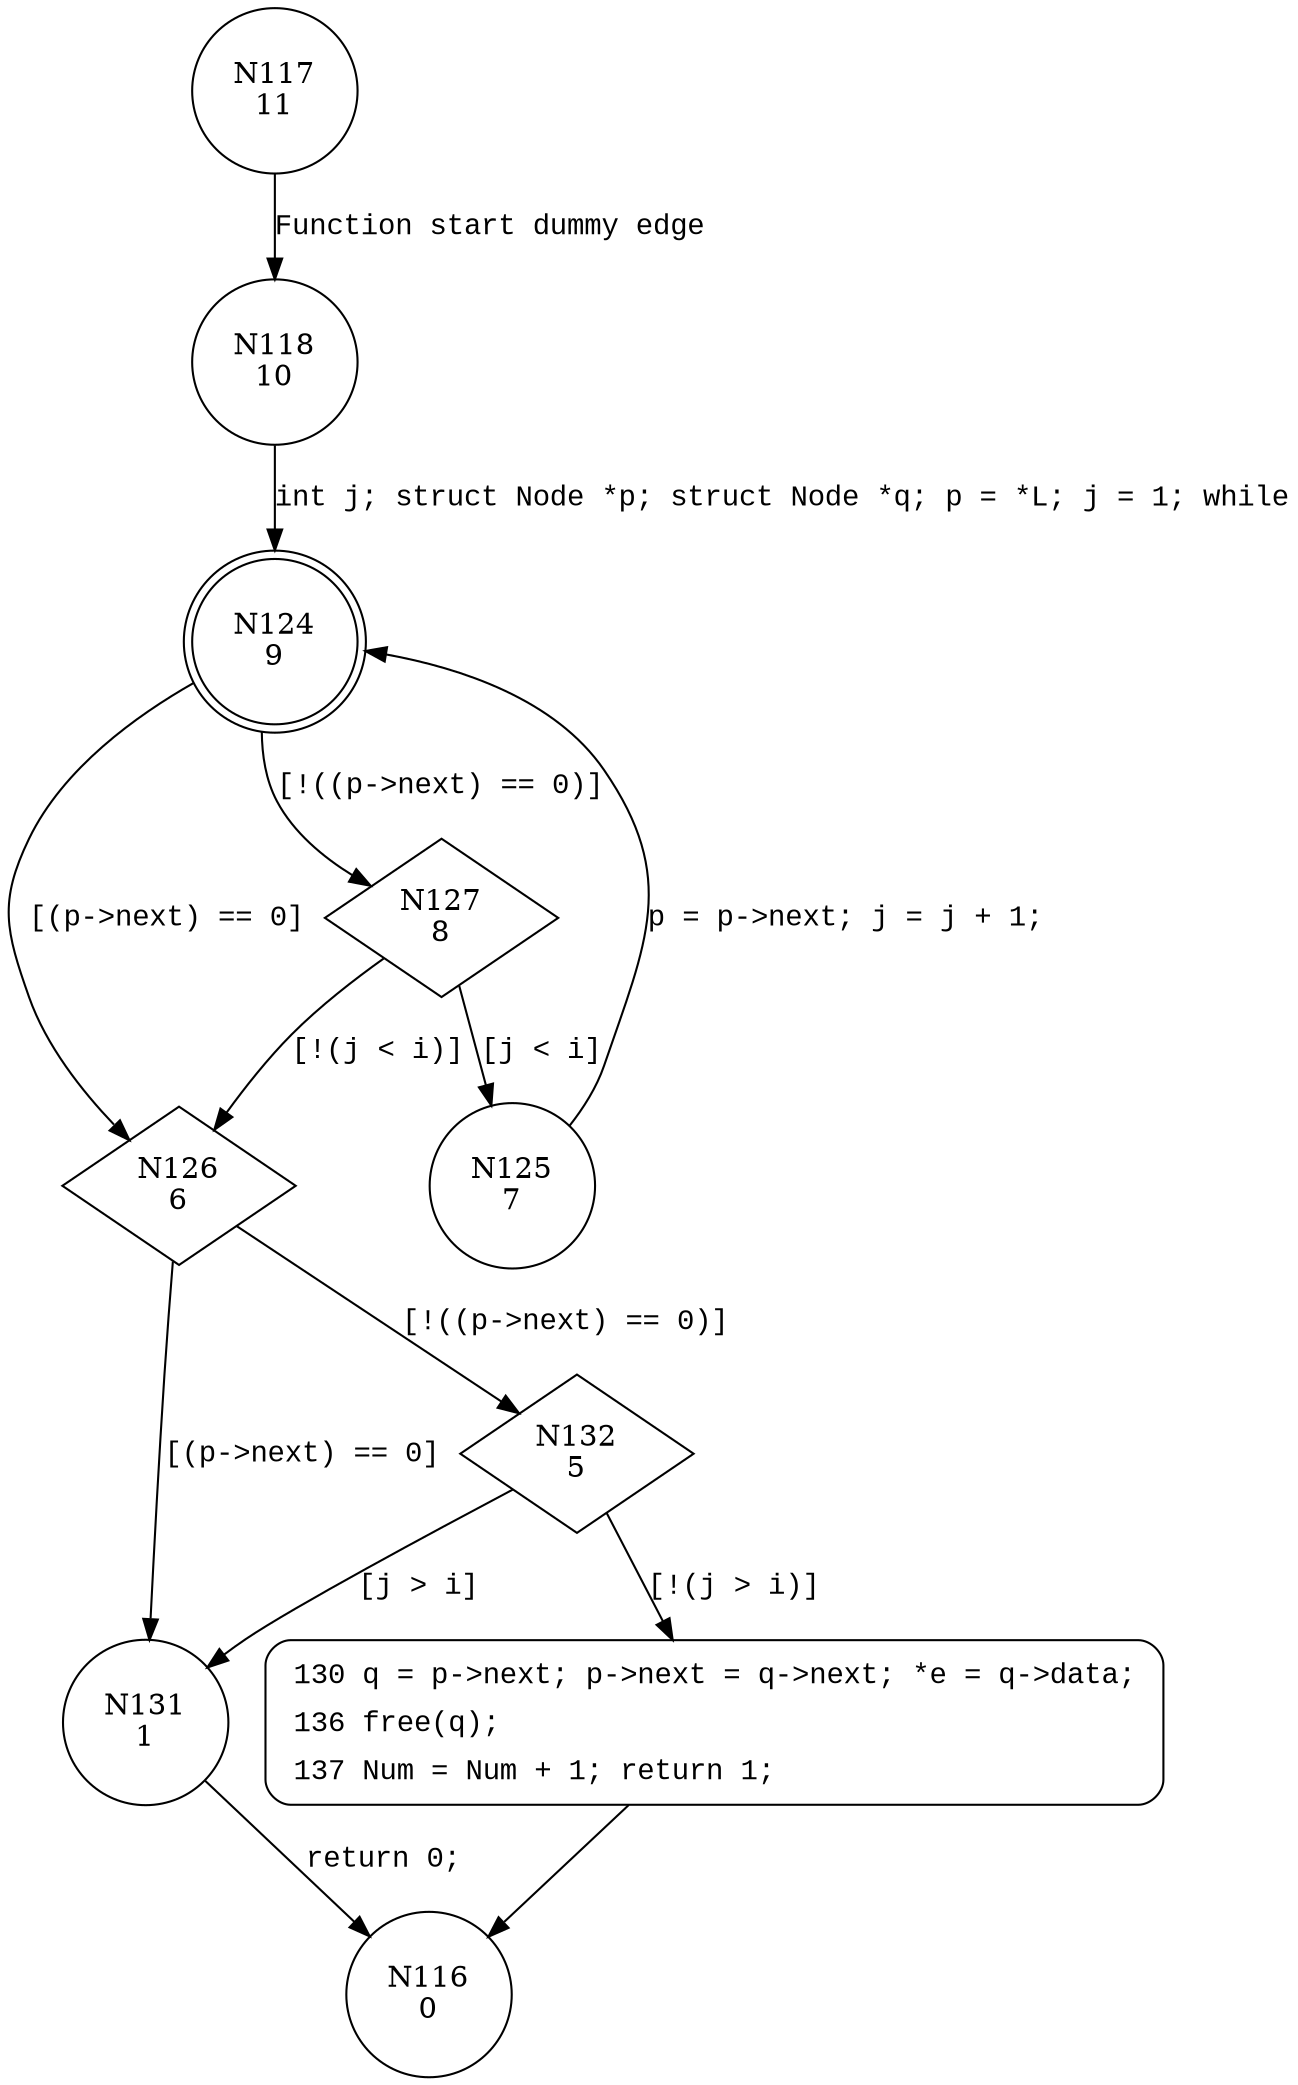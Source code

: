 digraph ListDelete {
117 [shape="circle" label="N117\n11"]
118 [shape="circle" label="N118\n10"]
124 [shape="doublecircle" label="N124\n9"]
126 [shape="diamond" label="N126\n6"]
127 [shape="diamond" label="N127\n8"]
125 [shape="circle" label="N125\n7"]
131 [shape="circle" label="N131\n1"]
132 [shape="diamond" label="N132\n5"]
130 [shape="circle" label="N130\n4"]
116 [shape="circle" label="N116\n0"]
130 [style="filled,bold" penwidth="1" fillcolor="white" fontname="Courier New" shape="Mrecord" label=<<table border="0" cellborder="0" cellpadding="3" bgcolor="white"><tr><td align="right">130</td><td align="left">q = p-&gt;next; p-&gt;next = q-&gt;next; *e = q-&gt;data;</td></tr><tr><td align="right">136</td><td align="left">free(q);</td></tr><tr><td align="right">137</td><td align="left">Num = Num + 1; return 1;</td></tr></table>>]
130 -> 116[label=""]
117 -> 118 [label="Function start dummy edge" fontname="Courier New"]
124 -> 126 [label="[(p->next) == 0]" fontname="Courier New"]
124 -> 127 [label="[!((p->next) == 0)]" fontname="Courier New"]
127 -> 125 [label="[j < i]" fontname="Courier New"]
127 -> 126 [label="[!(j < i)]" fontname="Courier New"]
126 -> 131 [label="[(p->next) == 0]" fontname="Courier New"]
126 -> 132 [label="[!((p->next) == 0)]" fontname="Courier New"]
132 -> 131 [label="[j > i]" fontname="Courier New"]
132 -> 130 [label="[!(j > i)]" fontname="Courier New"]
131 -> 116 [label="return 0;" fontname="Courier New"]
118 -> 124 [label="int j; struct Node *p; struct Node *q; p = *L; j = 1; while" fontname="Courier New"]
125 -> 124 [label="p = p->next; j = j + 1; " fontname="Courier New"]
}